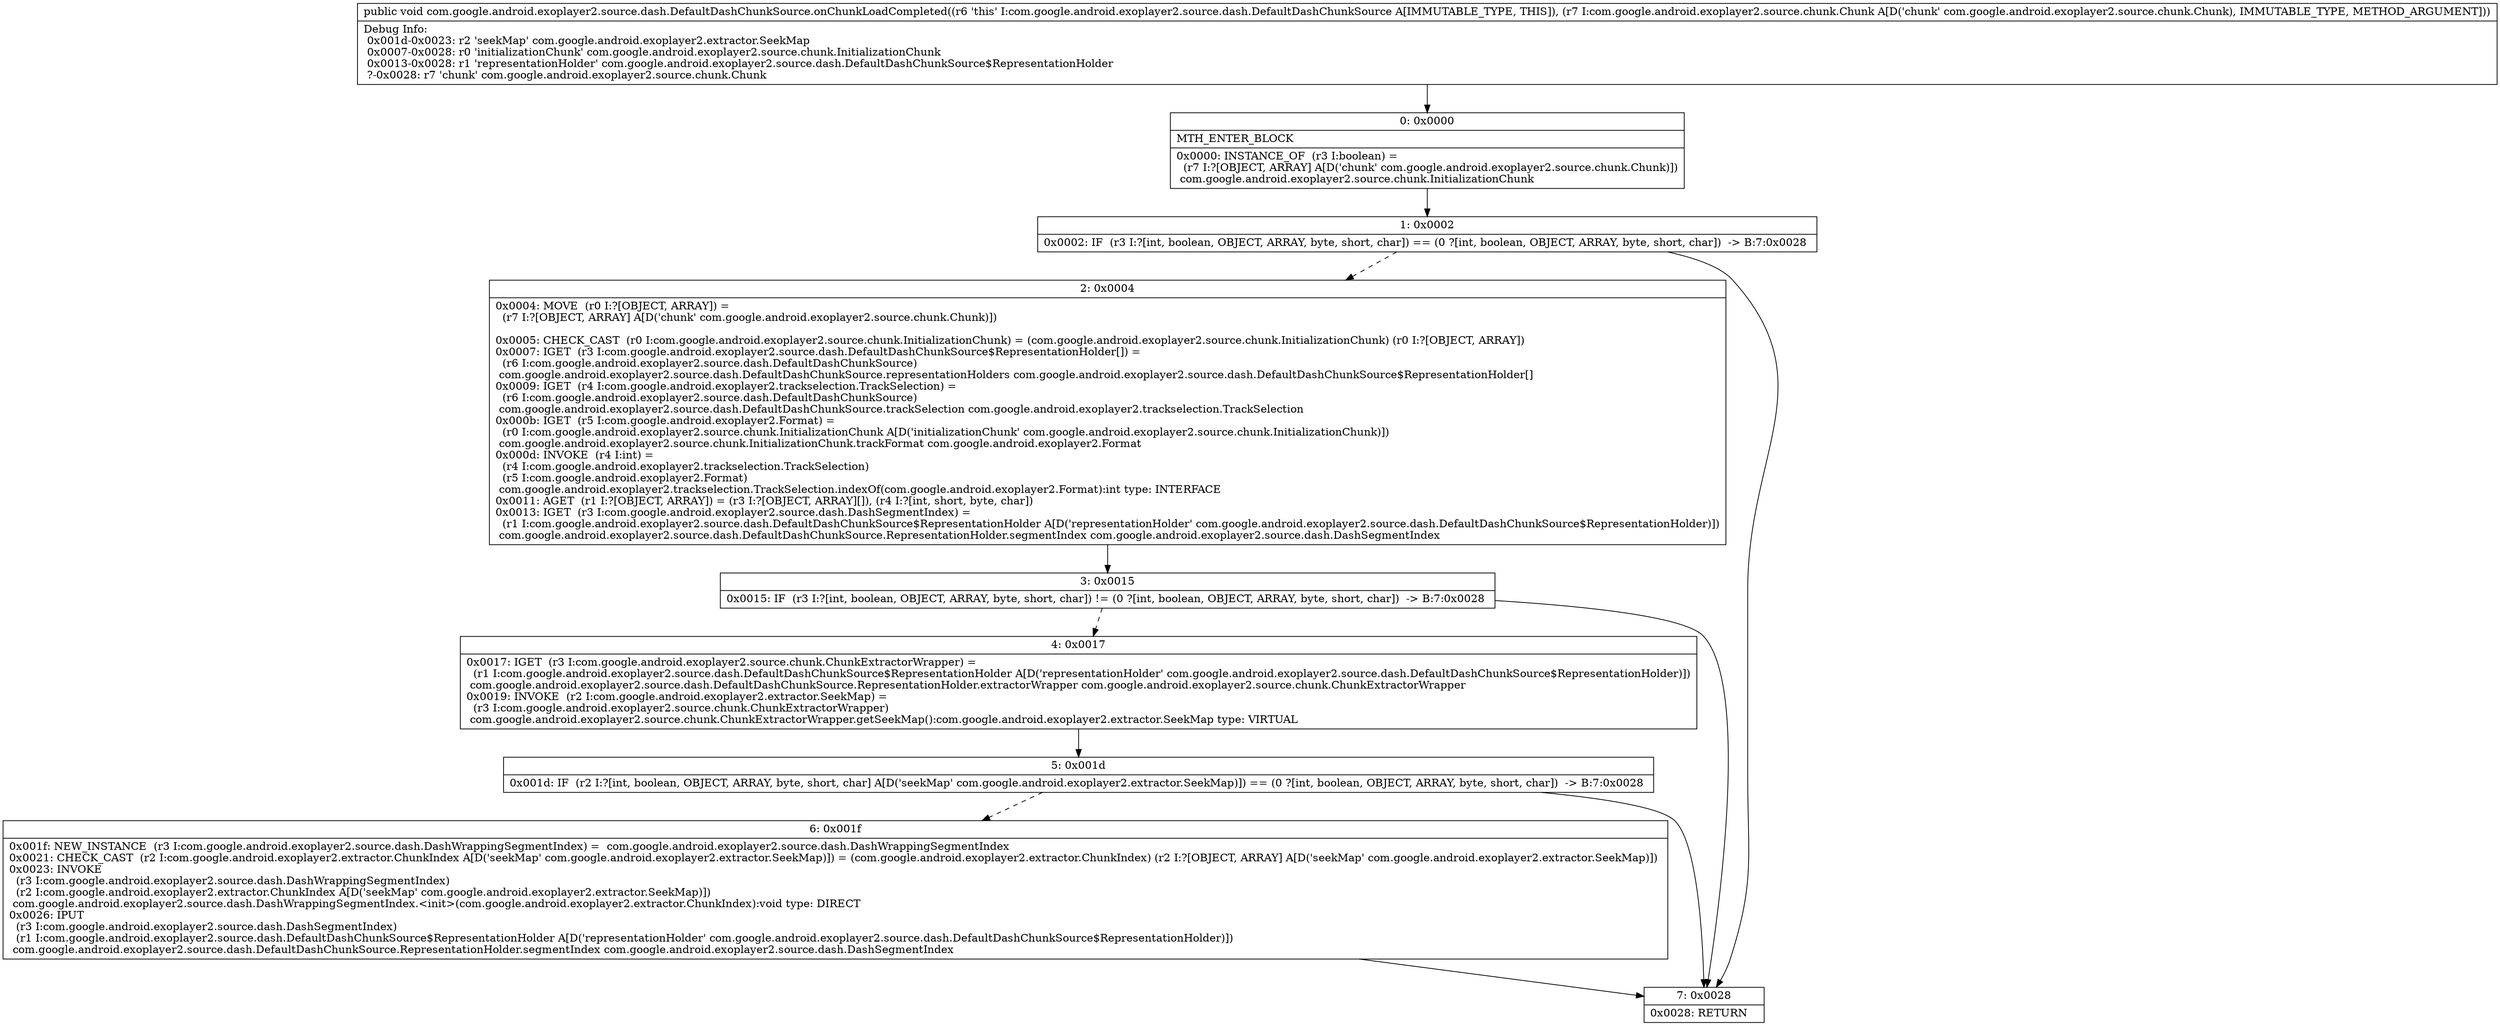 digraph "CFG forcom.google.android.exoplayer2.source.dash.DefaultDashChunkSource.onChunkLoadCompleted(Lcom\/google\/android\/exoplayer2\/source\/chunk\/Chunk;)V" {
Node_0 [shape=record,label="{0\:\ 0x0000|MTH_ENTER_BLOCK\l|0x0000: INSTANCE_OF  (r3 I:boolean) = \l  (r7 I:?[OBJECT, ARRAY] A[D('chunk' com.google.android.exoplayer2.source.chunk.Chunk)])\l com.google.android.exoplayer2.source.chunk.InitializationChunk \l}"];
Node_1 [shape=record,label="{1\:\ 0x0002|0x0002: IF  (r3 I:?[int, boolean, OBJECT, ARRAY, byte, short, char]) == (0 ?[int, boolean, OBJECT, ARRAY, byte, short, char])  \-\> B:7:0x0028 \l}"];
Node_2 [shape=record,label="{2\:\ 0x0004|0x0004: MOVE  (r0 I:?[OBJECT, ARRAY]) = \l  (r7 I:?[OBJECT, ARRAY] A[D('chunk' com.google.android.exoplayer2.source.chunk.Chunk)])\l \l0x0005: CHECK_CAST  (r0 I:com.google.android.exoplayer2.source.chunk.InitializationChunk) = (com.google.android.exoplayer2.source.chunk.InitializationChunk) (r0 I:?[OBJECT, ARRAY]) \l0x0007: IGET  (r3 I:com.google.android.exoplayer2.source.dash.DefaultDashChunkSource$RepresentationHolder[]) = \l  (r6 I:com.google.android.exoplayer2.source.dash.DefaultDashChunkSource)\l com.google.android.exoplayer2.source.dash.DefaultDashChunkSource.representationHolders com.google.android.exoplayer2.source.dash.DefaultDashChunkSource$RepresentationHolder[] \l0x0009: IGET  (r4 I:com.google.android.exoplayer2.trackselection.TrackSelection) = \l  (r6 I:com.google.android.exoplayer2.source.dash.DefaultDashChunkSource)\l com.google.android.exoplayer2.source.dash.DefaultDashChunkSource.trackSelection com.google.android.exoplayer2.trackselection.TrackSelection \l0x000b: IGET  (r5 I:com.google.android.exoplayer2.Format) = \l  (r0 I:com.google.android.exoplayer2.source.chunk.InitializationChunk A[D('initializationChunk' com.google.android.exoplayer2.source.chunk.InitializationChunk)])\l com.google.android.exoplayer2.source.chunk.InitializationChunk.trackFormat com.google.android.exoplayer2.Format \l0x000d: INVOKE  (r4 I:int) = \l  (r4 I:com.google.android.exoplayer2.trackselection.TrackSelection)\l  (r5 I:com.google.android.exoplayer2.Format)\l com.google.android.exoplayer2.trackselection.TrackSelection.indexOf(com.google.android.exoplayer2.Format):int type: INTERFACE \l0x0011: AGET  (r1 I:?[OBJECT, ARRAY]) = (r3 I:?[OBJECT, ARRAY][]), (r4 I:?[int, short, byte, char]) \l0x0013: IGET  (r3 I:com.google.android.exoplayer2.source.dash.DashSegmentIndex) = \l  (r1 I:com.google.android.exoplayer2.source.dash.DefaultDashChunkSource$RepresentationHolder A[D('representationHolder' com.google.android.exoplayer2.source.dash.DefaultDashChunkSource$RepresentationHolder)])\l com.google.android.exoplayer2.source.dash.DefaultDashChunkSource.RepresentationHolder.segmentIndex com.google.android.exoplayer2.source.dash.DashSegmentIndex \l}"];
Node_3 [shape=record,label="{3\:\ 0x0015|0x0015: IF  (r3 I:?[int, boolean, OBJECT, ARRAY, byte, short, char]) != (0 ?[int, boolean, OBJECT, ARRAY, byte, short, char])  \-\> B:7:0x0028 \l}"];
Node_4 [shape=record,label="{4\:\ 0x0017|0x0017: IGET  (r3 I:com.google.android.exoplayer2.source.chunk.ChunkExtractorWrapper) = \l  (r1 I:com.google.android.exoplayer2.source.dash.DefaultDashChunkSource$RepresentationHolder A[D('representationHolder' com.google.android.exoplayer2.source.dash.DefaultDashChunkSource$RepresentationHolder)])\l com.google.android.exoplayer2.source.dash.DefaultDashChunkSource.RepresentationHolder.extractorWrapper com.google.android.exoplayer2.source.chunk.ChunkExtractorWrapper \l0x0019: INVOKE  (r2 I:com.google.android.exoplayer2.extractor.SeekMap) = \l  (r3 I:com.google.android.exoplayer2.source.chunk.ChunkExtractorWrapper)\l com.google.android.exoplayer2.source.chunk.ChunkExtractorWrapper.getSeekMap():com.google.android.exoplayer2.extractor.SeekMap type: VIRTUAL \l}"];
Node_5 [shape=record,label="{5\:\ 0x001d|0x001d: IF  (r2 I:?[int, boolean, OBJECT, ARRAY, byte, short, char] A[D('seekMap' com.google.android.exoplayer2.extractor.SeekMap)]) == (0 ?[int, boolean, OBJECT, ARRAY, byte, short, char])  \-\> B:7:0x0028 \l}"];
Node_6 [shape=record,label="{6\:\ 0x001f|0x001f: NEW_INSTANCE  (r3 I:com.google.android.exoplayer2.source.dash.DashWrappingSegmentIndex) =  com.google.android.exoplayer2.source.dash.DashWrappingSegmentIndex \l0x0021: CHECK_CAST  (r2 I:com.google.android.exoplayer2.extractor.ChunkIndex A[D('seekMap' com.google.android.exoplayer2.extractor.SeekMap)]) = (com.google.android.exoplayer2.extractor.ChunkIndex) (r2 I:?[OBJECT, ARRAY] A[D('seekMap' com.google.android.exoplayer2.extractor.SeekMap)]) \l0x0023: INVOKE  \l  (r3 I:com.google.android.exoplayer2.source.dash.DashWrappingSegmentIndex)\l  (r2 I:com.google.android.exoplayer2.extractor.ChunkIndex A[D('seekMap' com.google.android.exoplayer2.extractor.SeekMap)])\l com.google.android.exoplayer2.source.dash.DashWrappingSegmentIndex.\<init\>(com.google.android.exoplayer2.extractor.ChunkIndex):void type: DIRECT \l0x0026: IPUT  \l  (r3 I:com.google.android.exoplayer2.source.dash.DashSegmentIndex)\l  (r1 I:com.google.android.exoplayer2.source.dash.DefaultDashChunkSource$RepresentationHolder A[D('representationHolder' com.google.android.exoplayer2.source.dash.DefaultDashChunkSource$RepresentationHolder)])\l com.google.android.exoplayer2.source.dash.DefaultDashChunkSource.RepresentationHolder.segmentIndex com.google.android.exoplayer2.source.dash.DashSegmentIndex \l}"];
Node_7 [shape=record,label="{7\:\ 0x0028|0x0028: RETURN   \l}"];
MethodNode[shape=record,label="{public void com.google.android.exoplayer2.source.dash.DefaultDashChunkSource.onChunkLoadCompleted((r6 'this' I:com.google.android.exoplayer2.source.dash.DefaultDashChunkSource A[IMMUTABLE_TYPE, THIS]), (r7 I:com.google.android.exoplayer2.source.chunk.Chunk A[D('chunk' com.google.android.exoplayer2.source.chunk.Chunk), IMMUTABLE_TYPE, METHOD_ARGUMENT]))  | Debug Info:\l  0x001d\-0x0023: r2 'seekMap' com.google.android.exoplayer2.extractor.SeekMap\l  0x0007\-0x0028: r0 'initializationChunk' com.google.android.exoplayer2.source.chunk.InitializationChunk\l  0x0013\-0x0028: r1 'representationHolder' com.google.android.exoplayer2.source.dash.DefaultDashChunkSource$RepresentationHolder\l  ?\-0x0028: r7 'chunk' com.google.android.exoplayer2.source.chunk.Chunk\l}"];
MethodNode -> Node_0;
Node_0 -> Node_1;
Node_1 -> Node_2[style=dashed];
Node_1 -> Node_7;
Node_2 -> Node_3;
Node_3 -> Node_4[style=dashed];
Node_3 -> Node_7;
Node_4 -> Node_5;
Node_5 -> Node_6[style=dashed];
Node_5 -> Node_7;
Node_6 -> Node_7;
}

